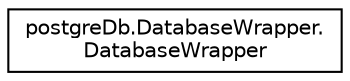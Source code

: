 digraph "Graphical Class Hierarchy"
{
  edge [fontname="Helvetica",fontsize="10",labelfontname="Helvetica",labelfontsize="10"];
  node [fontname="Helvetica",fontsize="10",shape=record];
  rankdir="LR";
  Node1 [label="postgreDb.DatabaseWrapper.\lDatabaseWrapper",height=0.2,width=0.4,color="black", fillcolor="white", style="filled",URL="$classpostgreDb_1_1DatabaseWrapper_1_1DatabaseWrapper.html"];
}
